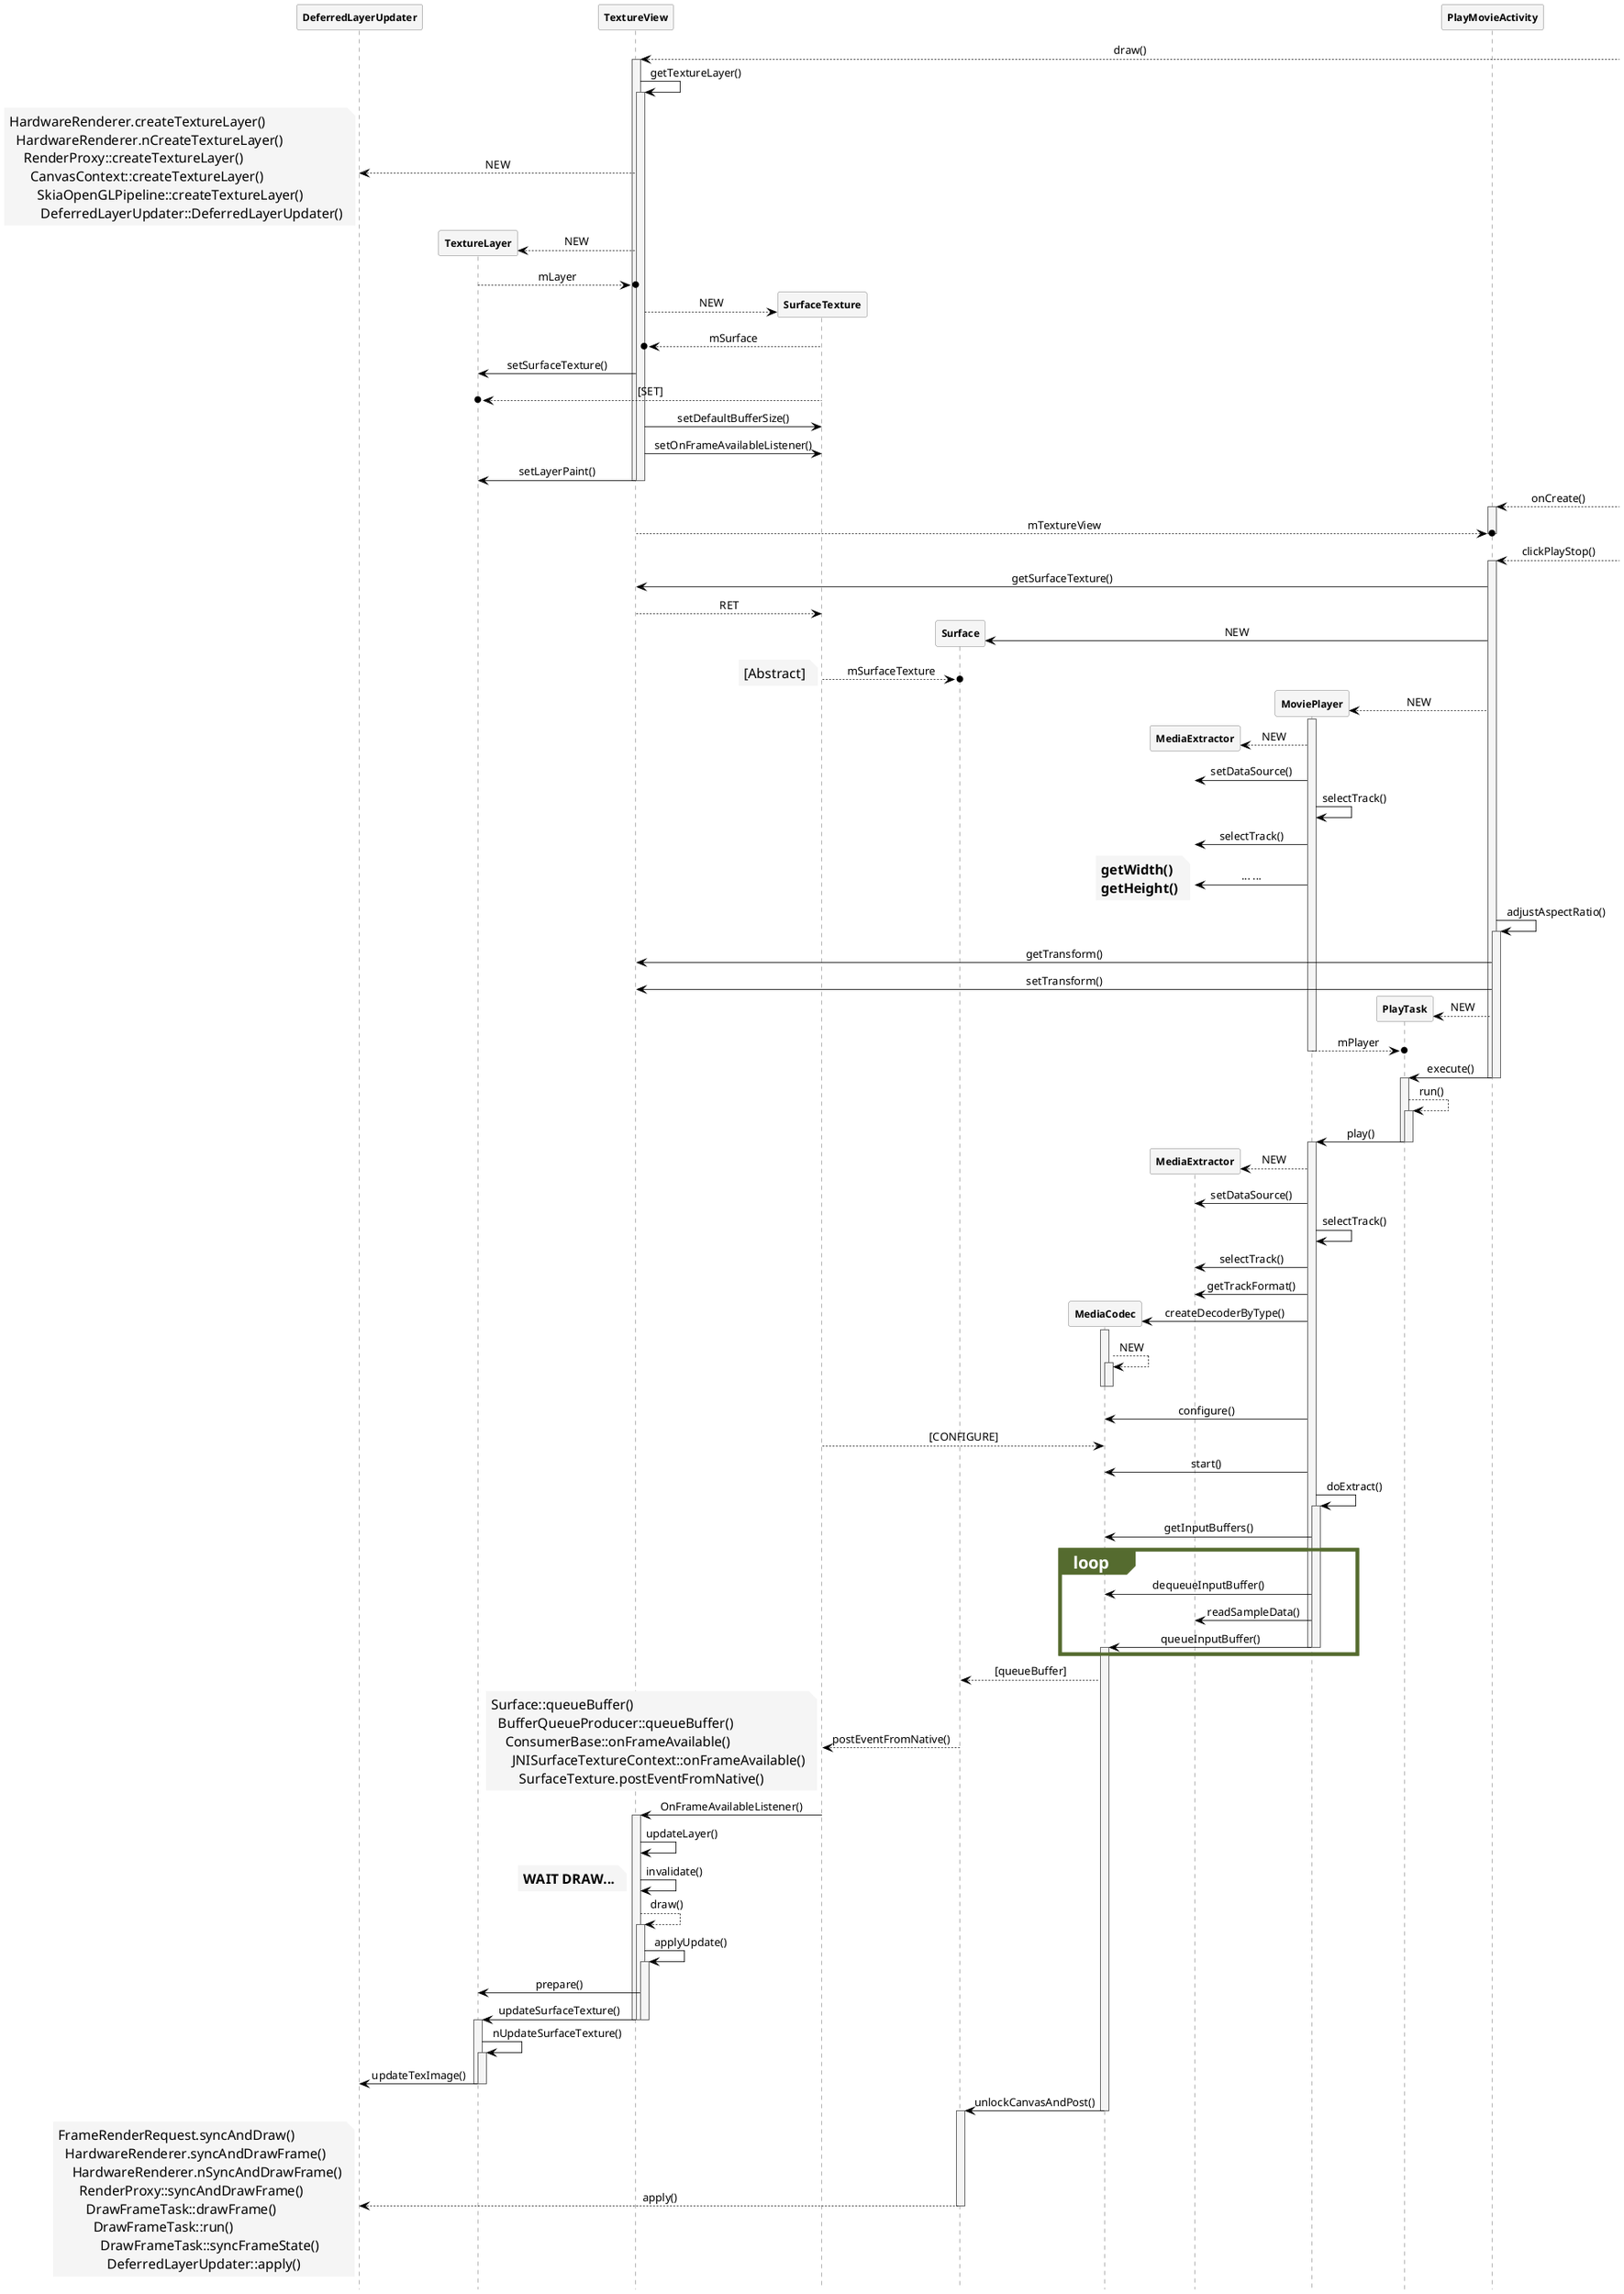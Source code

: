 @startuml PlayMovieActivity

hide footbox
skinparam {
    Shadowing false
    backgroundColor white
    NoteFontColor #Black
    NoteFontSize 16
    NoteTextAlignment left
    NoteBackgroundColor WhiteSmoke
    NoteColor transparent
    NoteBorderThickness 0
    NoteBorderColor transparent
    NoteBorderThickness 0
    NoteShadowing false
    ParticipantPadding 0
    BoxPadding 20
    dpi 96
    ClassBackgroundColor transparent
    ClassHeaderBackgroundColor lightgreen
    ClassStereotypeFontColor transparent
    SequenceBoxBordercolor sienna
    SequenceBoxFontSize 24
    SequenceBoxFontColor Black
    SequenceBoxBackgroundColor WhiteSmoke
    SequenceLifeLineBackgroundColor WhiteSmoke
    SequenceMessageAlignment center
    SequenceGroupHeaderFontColor White
    SequenceGroupHeaderFontSize 20
    SequenceGroupBackgroundColor DarkOliveGreen
    SequenceGroupBodyBackgroundColor transparent
    SequenceGroupBorderThickness 4
    SequenceGroupBorderColor DarkOliveGreen
    ' transparent
    sequence {
        ParticipantBackgroundColor WhiteSmoke
        ParticipantBorderColor Gray
        ParticipantFontStyle Bold
        ParticipantFontSize 12
        ParticipantPadding 0

        LifeLineBorderColor DimGray
        ArrowColor Black
        ArrowThickness 0.8
        ColorArrowSeparationSpace 30
    }
}

participant DeferredLayerUpdater
' participant SkiaOpenGLPipeline
' participant CanvasContext
' participant RenderProxy
' participant HardwareRenderer
participant TextureView
participant TextureLayer
participant TextureView
participant SurfaceTexture
participant Surface
participant MediaCodec
participant MediaExtractor
participant MoviePlayer
participant PlayTask
participant PlayMovieActivity

TextureView<--:draw()
activate TextureView
TextureView->TextureView:getTextureLayer()
activate TextureView
' create DeferredLayerUpdater
TextureView-->DeferredLayerUpdater:NEW
note left:HardwareRenderer.createTextureLayer()\n  HardwareRenderer.nCreateTextureLayer()\n    RenderProxy::createTextureLayer()\n      CanvasContext::createTextureLayer()\n        SkiaOpenGLPipeline::createTextureLayer()\n         DeferredLayerUpdater::DeferredLayerUpdater()

create TextureLayer
TextureView-->TextureLayer:NEW
TextureLayer-->o TextureView:mLayer
create SurfaceTexture
TextureView-->SurfaceTexture:NEW
SurfaceTexture-->o TextureView:mSurface
TextureView->TextureLayer:setSurfaceTexture()
SurfaceTexture-->o TextureLayer:[SET]
TextureView->SurfaceTexture:setDefaultBufferSize()
TextureView->SurfaceTexture:setOnFrameAvailableListener()
TextureView->TextureLayer:setLayerPaint()
deactivate TextureView
deactivate TextureView

PlayMovieActivity<--:onCreate()
activate PlayMovieActivity
TextureView-->o PlayMovieActivity:mTextureView
deactivate PlayMovieActivity

PlayMovieActivity<--:clickPlayStop()
activate PlayMovieActivity
PlayMovieActivity->TextureView:getSurfaceTexture()
TextureView-->SurfaceTexture:RET

create Surface
PlayMovieActivity->Surface:NEW
SurfaceTexture-->o Surface:mSurfaceTexture
note left:[Abstract]
create MoviePlayer
PlayMovieActivity-->MoviePlayer:NEW
activate MoviePlayer
create MediaExtractor
MoviePlayer-->MediaExtractor:NEW
MoviePlayer->MediaExtractor:setDataSource()
MoviePlayer->MoviePlayer:selectTrack()
MoviePlayer->MediaExtractor:selectTrack()
MoviePlayer->MediaExtractor:... ...
note left: **getWidth()**\n**getHeight()**
PlayMovieActivity->PlayMovieActivity:adjustAspectRatio()
activate PlayMovieActivity
PlayMovieActivity->TextureView:getTransform()
PlayMovieActivity->TextureView:setTransform()

create PlayTask
PlayMovieActivity-->PlayTask:NEW
MoviePlayer-->o PlayTask:mPlayer
deactivate MoviePlayer
PlayMovieActivity->PlayTask:execute()
deactivate PlayMovieActivity
deactivate PlayMovieActivity

activate PlayTask
PlayTask-->PlayTask:run()
activate PlayTask
PlayTask->MoviePlayer:play()
deactivate PlayTask
deactivate PlayTask
activate MoviePlayer
create MediaExtractor
MoviePlayer-->MediaExtractor:NEW
MoviePlayer->MediaExtractor:setDataSource()
MoviePlayer->MoviePlayer:selectTrack()
MoviePlayer->MediaExtractor:selectTrack()
MoviePlayer->MediaExtractor:getTrackFormat()
create MediaCodec
MoviePlayer->MediaCodec:createDecoderByType()
activate MediaCodec
MediaCodec-->MediaCodec:NEW
activate MediaCodec
deactivate MediaCodec
deactivate MediaCodec

MoviePlayer->MediaCodec:configure()
SurfaceTexture-->MediaCodec:[CONFIGURE]
MoviePlayer->MediaCodec:start()
MoviePlayer->MoviePlayer:doExtract()
activate MoviePlayer
MoviePlayer->MediaCodec:getInputBuffers()
group loop
MoviePlayer->MediaCodec:dequeueInputBuffer()
MoviePlayer->MediaExtractor:readSampleData()
MoviePlayer->MediaCodec:queueInputBuffer()
deactivate MoviePlayer
deactivate MoviePlayer
activate MediaCodec
end group

MediaCodec-->Surface:[queueBuffer]
Surface-->SurfaceTexture:postEventFromNative()
note left:Surface::queueBuffer()\n  BufferQueueProducer::queueBuffer()\n    ConsumerBase::onFrameAvailable()\n      JNISurfaceTextureContext::onFrameAvailable()\n        SurfaceTexture.postEventFromNative()
SurfaceTexture->TextureView:OnFrameAvailableListener()
activate TextureView
TextureView->TextureView:updateLayer()
TextureView->TextureView:invalidate()
note left:**WAIT DRAW...**
TextureView-->TextureView:draw()
activate TextureView
TextureView->TextureView:applyUpdate()
activate TextureView
TextureView->TextureLayer:prepare()
TextureView->TextureLayer:updateSurfaceTexture()
deactivate TextureView
deactivate TextureView
deactivate TextureView
activate TextureLayer
TextureLayer->TextureLayer:nUpdateSurfaceTexture()
activate TextureLayer
TextureLayer->DeferredLayerUpdater:updateTexImage()
deactivate TextureLayer
deactivate TextureLayer

MediaCodec->Surface:unlockCanvasAndPost()
deactivate MediaCodec
activate Surface
Surface-->DeferredLayerUpdater:apply()
note left:FrameRenderRequest.syncAndDraw()\n  HardwareRenderer.syncAndDrawFrame()\n    HardwareRenderer.nSyncAndDrawFrame()\n      RenderProxy::syncAndDrawFrame()\n        DrawFrameTask::drawFrame()\n          DrawFrameTask::run()\n            DrawFrameTask::syncFrameState()\n              DeferredLayerUpdater::apply()
deactivate Surface

@enduml
